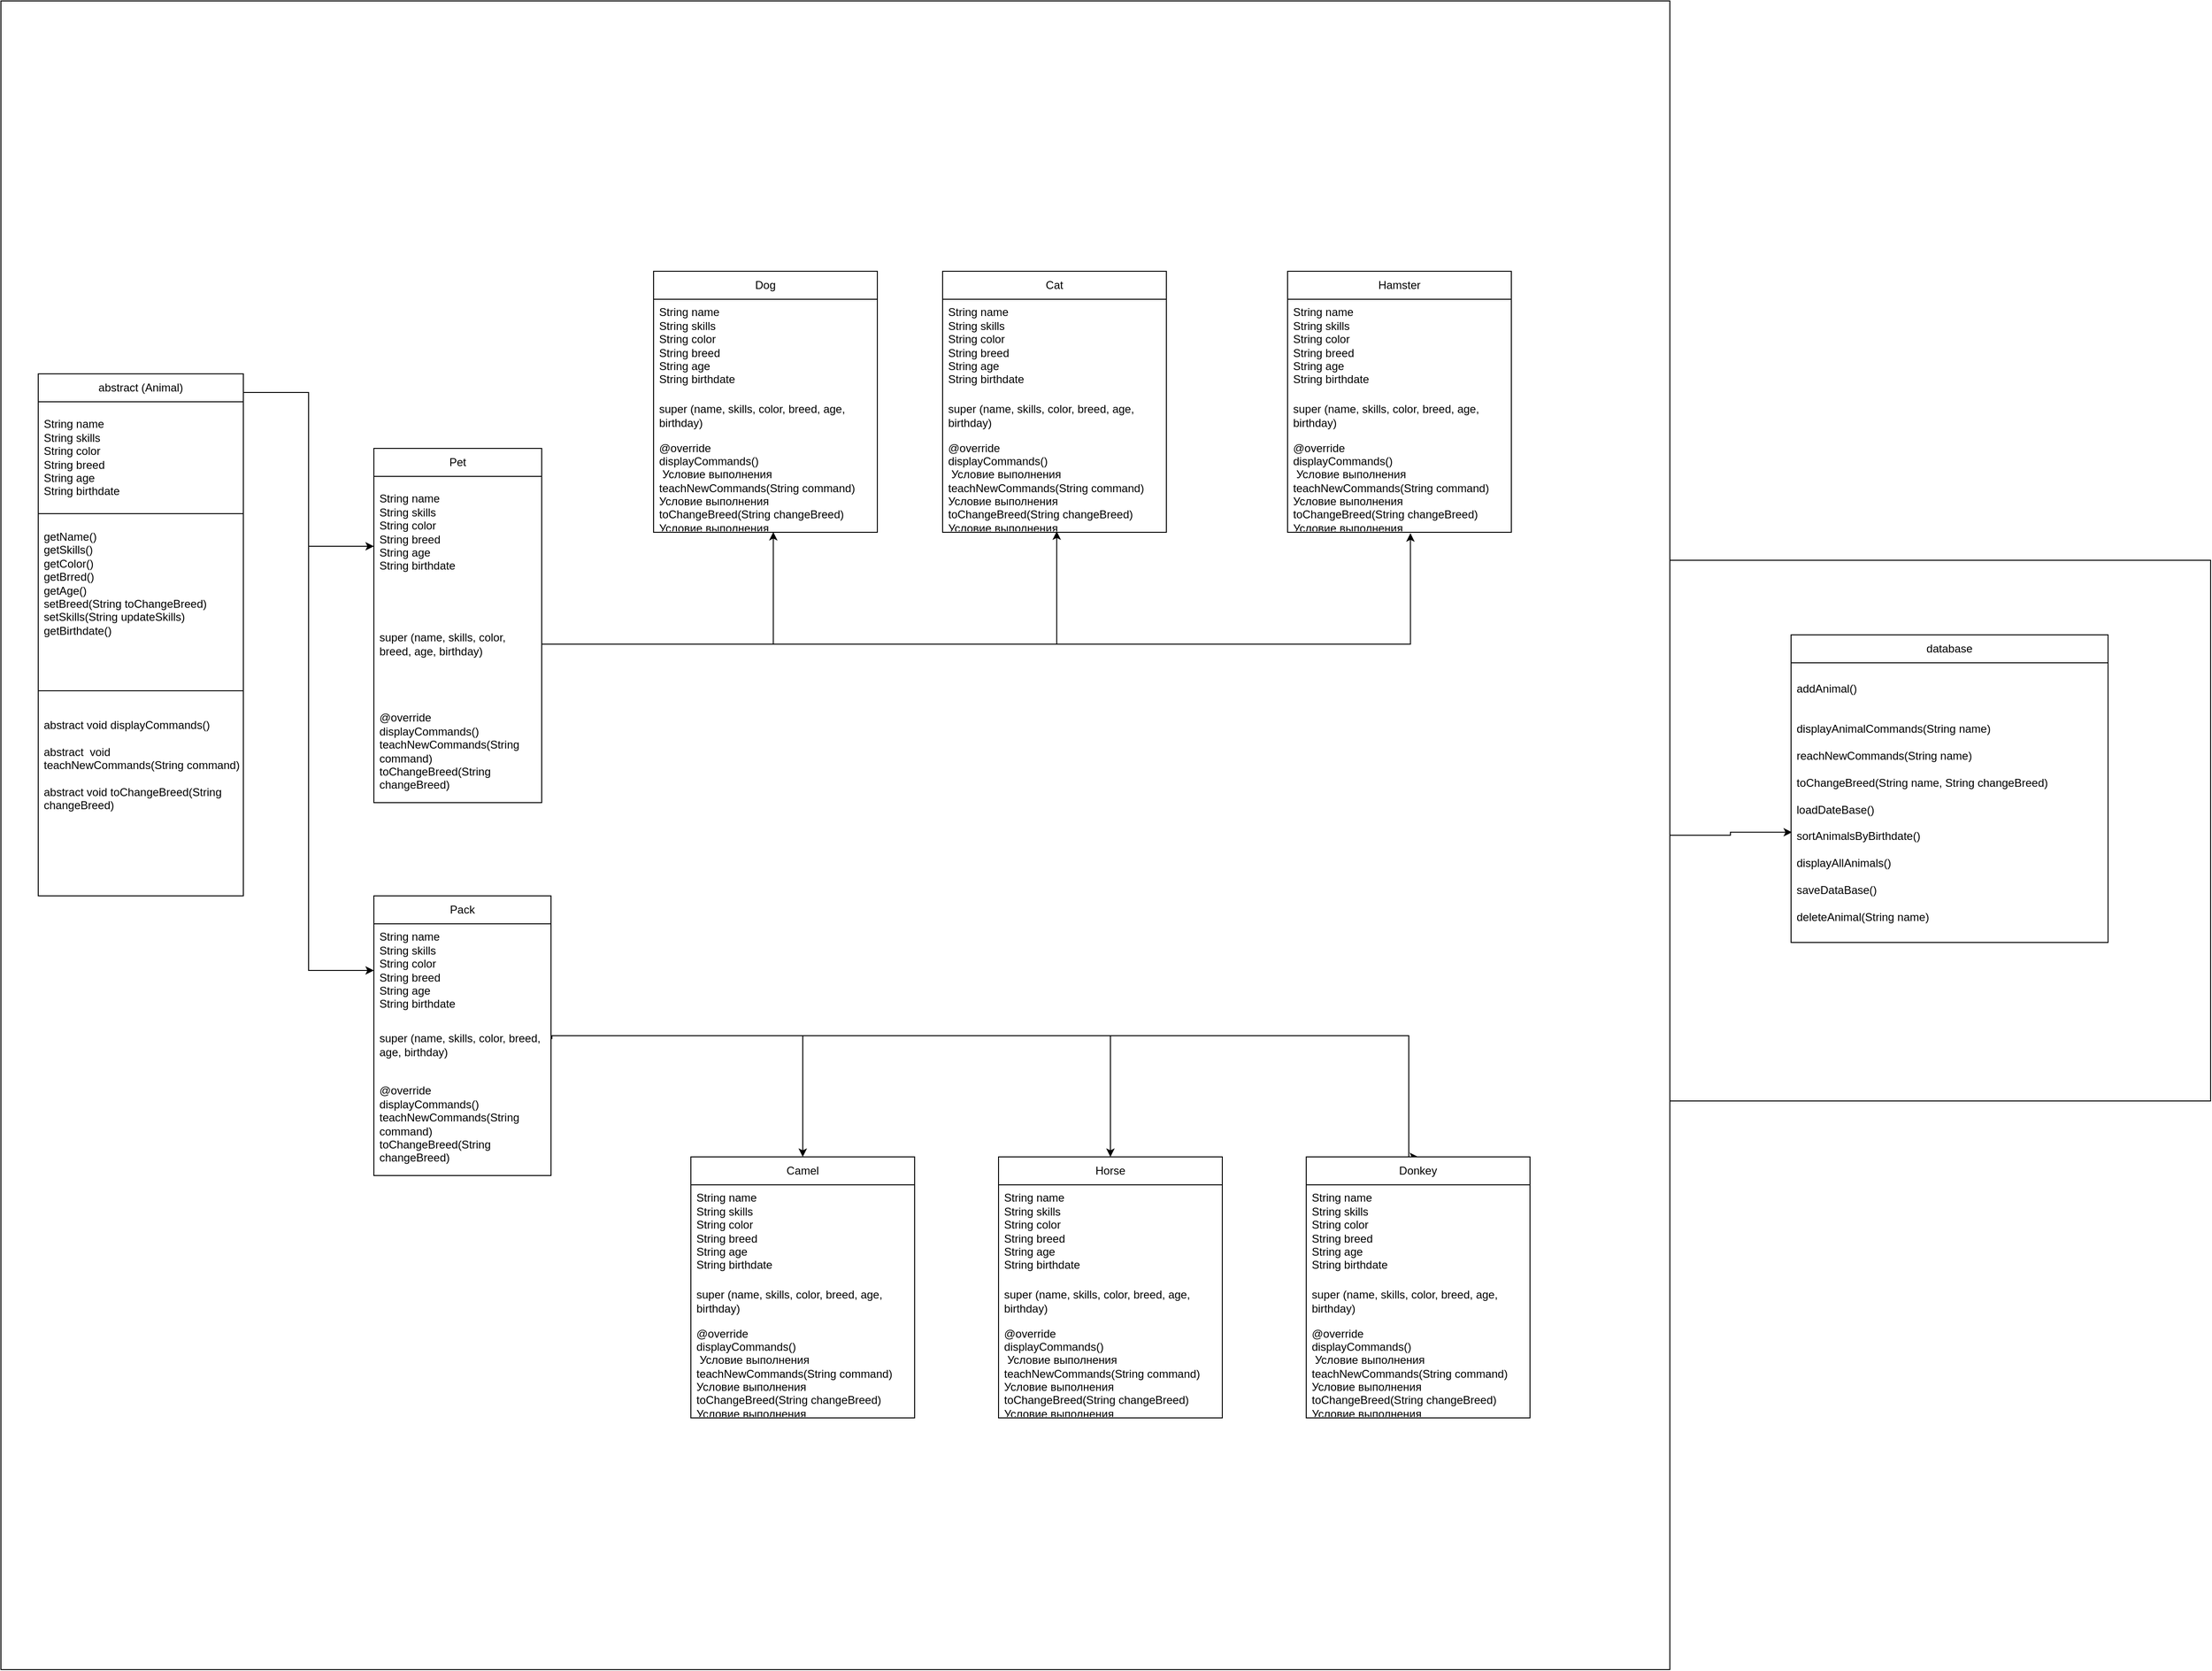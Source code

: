 <mxfile version="23.1.2" type="device">
  <diagram id="R2lEEEUBdFMjLlhIrx00" name="Page-1">
    <mxGraphModel dx="2049" dy="2230" grid="1" gridSize="10" guides="1" tooltips="1" connect="1" arrows="1" fold="1" page="1" pageScale="1" pageWidth="850" pageHeight="1100" math="0" shadow="0" extFonts="Permanent Marker^https://fonts.googleapis.com/css?family=Permanent+Marker">
      <root>
        <mxCell id="0" />
        <mxCell id="1" parent="0" />
        <mxCell id="tL--wQGstm_6XkyzvsKM-485" value="" style="whiteSpace=wrap;html=1;aspect=fixed;" parent="1" vertex="1">
          <mxGeometry x="1800" y="330" width="580" height="580" as="geometry" />
        </mxCell>
        <mxCell id="tL--wQGstm_6XkyzvsKM-484" style="edgeStyle=orthogonalEdgeStyle;rounded=0;orthogonalLoop=1;jettySize=auto;html=1;entryX=0.003;entryY=0.606;entryDx=0;entryDy=0;entryPerimeter=0;" parent="1" source="tL--wQGstm_6XkyzvsKM-483" target="tL--wQGstm_6XkyzvsKM-480" edge="1">
          <mxGeometry relative="1" as="geometry" />
        </mxCell>
        <mxCell id="tL--wQGstm_6XkyzvsKM-483" value="" style="whiteSpace=wrap;html=1;aspect=fixed;" parent="1" vertex="1">
          <mxGeometry x="10" y="-270" width="1790" height="1790" as="geometry" />
        </mxCell>
        <mxCell id="tL--wQGstm_6XkyzvsKM-2" value="Pet" style="swimlane;fontStyle=0;childLayout=stackLayout;horizontal=1;startSize=30;horizontalStack=0;resizeParent=1;resizeParentMax=0;resizeLast=0;collapsible=1;marginBottom=0;whiteSpace=wrap;html=1;" parent="1" vertex="1">
          <mxGeometry x="410" y="210" width="180" height="380" as="geometry" />
        </mxCell>
        <mxCell id="tL--wQGstm_6XkyzvsKM-3" value="String name&lt;br&gt;String skills&lt;br&gt;String color&lt;br&gt;String breed&lt;br&gt;String age&lt;br&gt;String birthdate" style="text;strokeColor=none;fillColor=none;align=left;verticalAlign=middle;spacingLeft=4;spacingRight=4;overflow=hidden;points=[[0,0.5],[1,0.5]];portConstraint=eastwest;rotatable=0;whiteSpace=wrap;html=1;" parent="tL--wQGstm_6XkyzvsKM-2" vertex="1">
          <mxGeometry y="30" width="180" height="120" as="geometry" />
        </mxCell>
        <mxCell id="tL--wQGstm_6XkyzvsKM-4" value="super (name, skills, color, breed, age, birthday)" style="text;strokeColor=none;fillColor=none;align=left;verticalAlign=middle;spacingLeft=4;spacingRight=4;overflow=hidden;points=[[0,0.5],[1,0.5]];portConstraint=eastwest;rotatable=0;whiteSpace=wrap;html=1;" parent="tL--wQGstm_6XkyzvsKM-2" vertex="1">
          <mxGeometry y="150" width="180" height="120" as="geometry" />
        </mxCell>
        <mxCell id="tL--wQGstm_6XkyzvsKM-5" value="@override&lt;br&gt;displayCommands()&lt;br&gt;teachNewCommands(String command)&lt;br&gt;toChangeBreed(String changeBreed)" style="text;strokeColor=none;fillColor=none;align=left;verticalAlign=middle;spacingLeft=4;spacingRight=4;overflow=hidden;points=[[0,0.5],[1,0.5]];portConstraint=eastwest;rotatable=0;whiteSpace=wrap;html=1;" parent="tL--wQGstm_6XkyzvsKM-2" vertex="1">
          <mxGeometry y="270" width="180" height="110" as="geometry" />
        </mxCell>
        <mxCell id="tL--wQGstm_6XkyzvsKM-473" style="edgeStyle=orthogonalEdgeStyle;rounded=0;orthogonalLoop=1;jettySize=auto;html=1;entryX=0.5;entryY=0;entryDx=0;entryDy=0;exitX=1.005;exitY=0.394;exitDx=0;exitDy=0;exitPerimeter=0;" parent="1" source="tL--wQGstm_6XkyzvsKM-8" target="tL--wQGstm_6XkyzvsKM-469" edge="1">
          <mxGeometry relative="1" as="geometry">
            <Array as="points">
              <mxPoint x="601" y="840" />
              <mxPoint x="1520" y="840" />
            </Array>
          </mxGeometry>
        </mxCell>
        <mxCell id="tL--wQGstm_6XkyzvsKM-6" value="Pack" style="swimlane;fontStyle=0;childLayout=stackLayout;horizontal=1;startSize=30;horizontalStack=0;resizeParent=1;resizeParentMax=0;resizeLast=0;collapsible=1;marginBottom=0;whiteSpace=wrap;html=1;" parent="1" vertex="1">
          <mxGeometry x="410" y="690" width="190" height="300" as="geometry" />
        </mxCell>
        <mxCell id="tL--wQGstm_6XkyzvsKM-7" value="String name&lt;br style=&quot;border-color: var(--border-color);&quot;&gt;String skills&lt;br style=&quot;border-color: var(--border-color);&quot;&gt;String color&lt;br style=&quot;border-color: var(--border-color);&quot;&gt;String breed&lt;br style=&quot;border-color: var(--border-color);&quot;&gt;String age&lt;br style=&quot;border-color: var(--border-color);&quot;&gt;String birthdate" style="text;strokeColor=none;fillColor=none;align=left;verticalAlign=middle;spacingLeft=4;spacingRight=4;overflow=hidden;points=[[0,0.5],[1,0.5]];portConstraint=eastwest;rotatable=0;whiteSpace=wrap;html=1;" parent="tL--wQGstm_6XkyzvsKM-6" vertex="1">
          <mxGeometry y="30" width="190" height="100" as="geometry" />
        </mxCell>
        <mxCell id="tL--wQGstm_6XkyzvsKM-8" value="super (name, skills, color, breed, age, birthday)" style="text;strokeColor=none;fillColor=none;align=left;verticalAlign=middle;spacingLeft=4;spacingRight=4;overflow=hidden;points=[[0,0.5],[1,0.5]];portConstraint=eastwest;rotatable=0;whiteSpace=wrap;html=1;" parent="tL--wQGstm_6XkyzvsKM-6" vertex="1">
          <mxGeometry y="130" width="190" height="60" as="geometry" />
        </mxCell>
        <mxCell id="tL--wQGstm_6XkyzvsKM-9" value="@override&lt;br style=&quot;border-color: var(--border-color);&quot;&gt;displayCommands()&lt;br style=&quot;border-color: var(--border-color);&quot;&gt;teachNewCommands(String command)&lt;br style=&quot;border-color: var(--border-color);&quot;&gt;toChangeBreed(String changeBreed)" style="text;strokeColor=none;fillColor=none;align=left;verticalAlign=middle;spacingLeft=4;spacingRight=4;overflow=hidden;points=[[0,0.5],[1,0.5]];portConstraint=eastwest;rotatable=0;whiteSpace=wrap;html=1;" parent="tL--wQGstm_6XkyzvsKM-6" vertex="1">
          <mxGeometry y="190" width="190" height="110" as="geometry" />
        </mxCell>
        <mxCell id="tL--wQGstm_6XkyzvsKM-21" style="edgeStyle=orthogonalEdgeStyle;rounded=0;orthogonalLoop=1;jettySize=auto;html=1;" parent="1" source="tL--wQGstm_6XkyzvsKM-10" target="tL--wQGstm_6XkyzvsKM-2" edge="1">
          <mxGeometry relative="1" as="geometry">
            <Array as="points">
              <mxPoint x="340" y="150" />
              <mxPoint x="340" y="315" />
            </Array>
          </mxGeometry>
        </mxCell>
        <mxCell id="tL--wQGstm_6XkyzvsKM-10" value="abstract (Animal)" style="swimlane;fontStyle=0;childLayout=stackLayout;horizontal=1;startSize=30;horizontalStack=0;resizeParent=1;resizeParentMax=0;resizeLast=0;collapsible=1;marginBottom=0;whiteSpace=wrap;html=1;" parent="1" vertex="1">
          <mxGeometry x="50" y="130" width="220" height="150" as="geometry" />
        </mxCell>
        <mxCell id="tL--wQGstm_6XkyzvsKM-11" value="String name&lt;br&gt;String skills&lt;br&gt;String color&amp;nbsp;&lt;br&gt;String breed&lt;br&gt;String age&lt;br&gt;String birthdate" style="text;strokeColor=none;fillColor=none;align=left;verticalAlign=middle;spacingLeft=4;spacingRight=4;overflow=hidden;points=[[0,0.5],[1,0.5]];portConstraint=eastwest;rotatable=0;whiteSpace=wrap;html=1;" parent="tL--wQGstm_6XkyzvsKM-10" vertex="1">
          <mxGeometry y="30" width="220" height="120" as="geometry" />
        </mxCell>
        <mxCell id="tL--wQGstm_6XkyzvsKM-17" value="" style="whiteSpace=wrap;html=1;aspect=fixed;" parent="1" vertex="1">
          <mxGeometry x="50" y="280" width="220" height="220" as="geometry" />
        </mxCell>
        <mxCell id="tL--wQGstm_6XkyzvsKM-18" value="getName()&lt;br&gt;getSkills()&lt;br&gt;getColor()&lt;br&gt;getBrred()&lt;br&gt;getAge()&lt;br&gt;setBreed(String toChangeBreed)&lt;br&gt;setSkills(String updateSkills)&lt;br&gt;getBirthdate()&lt;br&gt;" style="text;strokeColor=none;fillColor=none;align=left;verticalAlign=middle;spacingLeft=4;spacingRight=4;overflow=hidden;points=[[0,0.5],[1,0.5]];portConstraint=eastwest;rotatable=0;whiteSpace=wrap;html=1;" parent="1" vertex="1">
          <mxGeometry x="50" y="290" width="230" height="130" as="geometry" />
        </mxCell>
        <mxCell id="tL--wQGstm_6XkyzvsKM-19" value="" style="whiteSpace=wrap;html=1;aspect=fixed;" parent="1" vertex="1">
          <mxGeometry x="50" y="470" width="220" height="220" as="geometry" />
        </mxCell>
        <mxCell id="tL--wQGstm_6XkyzvsKM-20" value="abstract void displayCommands()&lt;br&gt;&lt;br&gt;abstract&amp;nbsp; void teachNewCommands(String command)&lt;br&gt;&lt;br&gt;abstract void toChangeBreed(String changeBreed)" style="text;strokeColor=none;fillColor=none;align=left;verticalAlign=middle;spacingLeft=4;spacingRight=4;overflow=hidden;points=[[0,0.5],[1,0.5]];portConstraint=eastwest;rotatable=0;whiteSpace=wrap;html=1;" parent="1" vertex="1">
          <mxGeometry x="50" y="485" width="230" height="130" as="geometry" />
        </mxCell>
        <mxCell id="tL--wQGstm_6XkyzvsKM-22" style="edgeStyle=orthogonalEdgeStyle;rounded=0;orthogonalLoop=1;jettySize=auto;html=1;exitX=1;exitY=0.5;exitDx=0;exitDy=0;entryX=0;entryY=0.5;entryDx=0;entryDy=0;" parent="1" source="tL--wQGstm_6XkyzvsKM-11" target="tL--wQGstm_6XkyzvsKM-7" edge="1">
          <mxGeometry relative="1" as="geometry">
            <Array as="points">
              <mxPoint x="270" y="150" />
              <mxPoint x="340" y="150" />
              <mxPoint x="340" y="770" />
            </Array>
          </mxGeometry>
        </mxCell>
        <mxCell id="tL--wQGstm_6XkyzvsKM-24" value="Cat" style="swimlane;fontStyle=0;childLayout=stackLayout;horizontal=1;startSize=30;horizontalStack=0;resizeParent=1;resizeParentMax=0;resizeLast=0;collapsible=1;marginBottom=0;whiteSpace=wrap;html=1;" parent="1" vertex="1">
          <mxGeometry x="1020" y="20" width="240" height="280" as="geometry" />
        </mxCell>
        <mxCell id="tL--wQGstm_6XkyzvsKM-25" value="String name&lt;br style=&quot;border-color: var(--border-color);&quot;&gt;String skills&lt;br style=&quot;border-color: var(--border-color);&quot;&gt;String color&lt;br style=&quot;border-color: var(--border-color);&quot;&gt;String breed&lt;br style=&quot;border-color: var(--border-color);&quot;&gt;String age&lt;br style=&quot;border-color: var(--border-color);&quot;&gt;String birthdate" style="text;strokeColor=none;fillColor=none;align=left;verticalAlign=middle;spacingLeft=4;spacingRight=4;overflow=hidden;points=[[0,0.5],[1,0.5]];portConstraint=eastwest;rotatable=0;whiteSpace=wrap;html=1;" parent="tL--wQGstm_6XkyzvsKM-24" vertex="1">
          <mxGeometry y="30" width="240" height="100" as="geometry" />
        </mxCell>
        <mxCell id="tL--wQGstm_6XkyzvsKM-26" value="super (name, skills, color, breed, age, birthday)" style="text;strokeColor=none;fillColor=none;align=left;verticalAlign=middle;spacingLeft=4;spacingRight=4;overflow=hidden;points=[[0,0.5],[1,0.5]];portConstraint=eastwest;rotatable=0;whiteSpace=wrap;html=1;" parent="tL--wQGstm_6XkyzvsKM-24" vertex="1">
          <mxGeometry y="130" width="240" height="50" as="geometry" />
        </mxCell>
        <mxCell id="tL--wQGstm_6XkyzvsKM-27" value="@override&lt;br style=&quot;border-color: var(--border-color);&quot;&gt;displayCommands()&lt;br&gt;&amp;nbsp;Условие выполнения&lt;br style=&quot;border-color: var(--border-color);&quot;&gt;teachNewCommands(String command)&lt;br&gt;Условие выполнения&lt;br style=&quot;border-color: var(--border-color);&quot;&gt;toChangeBreed(String changeBreed)&lt;br&gt;Условие выполнения" style="text;strokeColor=none;fillColor=none;align=left;verticalAlign=middle;spacingLeft=4;spacingRight=4;overflow=hidden;points=[[0,0.5],[1,0.5]];portConstraint=eastwest;rotatable=0;whiteSpace=wrap;html=1;" parent="tL--wQGstm_6XkyzvsKM-24" vertex="1">
          <mxGeometry y="180" width="240" height="100" as="geometry" />
        </mxCell>
        <mxCell id="tL--wQGstm_6XkyzvsKM-453" value="Hamster" style="swimlane;fontStyle=0;childLayout=stackLayout;horizontal=1;startSize=30;horizontalStack=0;resizeParent=1;resizeParentMax=0;resizeLast=0;collapsible=1;marginBottom=0;whiteSpace=wrap;html=1;" parent="1" vertex="1">
          <mxGeometry x="1390" y="20" width="240" height="280" as="geometry" />
        </mxCell>
        <mxCell id="tL--wQGstm_6XkyzvsKM-454" value="String name&lt;br style=&quot;border-color: var(--border-color);&quot;&gt;String skills&lt;br style=&quot;border-color: var(--border-color);&quot;&gt;String color&lt;br style=&quot;border-color: var(--border-color);&quot;&gt;String breed&lt;br style=&quot;border-color: var(--border-color);&quot;&gt;String age&lt;br style=&quot;border-color: var(--border-color);&quot;&gt;String birthdate" style="text;strokeColor=none;fillColor=none;align=left;verticalAlign=middle;spacingLeft=4;spacingRight=4;overflow=hidden;points=[[0,0.5],[1,0.5]];portConstraint=eastwest;rotatable=0;whiteSpace=wrap;html=1;" parent="tL--wQGstm_6XkyzvsKM-453" vertex="1">
          <mxGeometry y="30" width="240" height="100" as="geometry" />
        </mxCell>
        <mxCell id="tL--wQGstm_6XkyzvsKM-455" value="super (name, skills, color, breed, age, birthday)" style="text;strokeColor=none;fillColor=none;align=left;verticalAlign=middle;spacingLeft=4;spacingRight=4;overflow=hidden;points=[[0,0.5],[1,0.5]];portConstraint=eastwest;rotatable=0;whiteSpace=wrap;html=1;" parent="tL--wQGstm_6XkyzvsKM-453" vertex="1">
          <mxGeometry y="130" width="240" height="50" as="geometry" />
        </mxCell>
        <mxCell id="tL--wQGstm_6XkyzvsKM-456" value="@override&lt;br style=&quot;border-color: var(--border-color);&quot;&gt;displayCommands()&lt;br&gt;&amp;nbsp;Условие выполнения&lt;br style=&quot;border-color: var(--border-color);&quot;&gt;teachNewCommands(String command)&lt;br&gt;Условие выполнения&lt;br style=&quot;border-color: var(--border-color);&quot;&gt;toChangeBreed(String changeBreed)&lt;br&gt;Условие выполнения" style="text;strokeColor=none;fillColor=none;align=left;verticalAlign=middle;spacingLeft=4;spacingRight=4;overflow=hidden;points=[[0,0.5],[1,0.5]];portConstraint=eastwest;rotatable=0;whiteSpace=wrap;html=1;" parent="tL--wQGstm_6XkyzvsKM-453" vertex="1">
          <mxGeometry y="180" width="240" height="100" as="geometry" />
        </mxCell>
        <mxCell id="tL--wQGstm_6XkyzvsKM-457" value="Dog" style="swimlane;fontStyle=0;childLayout=stackLayout;horizontal=1;startSize=30;horizontalStack=0;resizeParent=1;resizeParentMax=0;resizeLast=0;collapsible=1;marginBottom=0;whiteSpace=wrap;html=1;" parent="1" vertex="1">
          <mxGeometry x="710" y="20" width="240" height="280" as="geometry" />
        </mxCell>
        <mxCell id="tL--wQGstm_6XkyzvsKM-458" value="String name&lt;br style=&quot;border-color: var(--border-color);&quot;&gt;String skills&lt;br style=&quot;border-color: var(--border-color);&quot;&gt;String color&lt;br style=&quot;border-color: var(--border-color);&quot;&gt;String breed&lt;br style=&quot;border-color: var(--border-color);&quot;&gt;String age&lt;br style=&quot;border-color: var(--border-color);&quot;&gt;String birthdate" style="text;strokeColor=none;fillColor=none;align=left;verticalAlign=middle;spacingLeft=4;spacingRight=4;overflow=hidden;points=[[0,0.5],[1,0.5]];portConstraint=eastwest;rotatable=0;whiteSpace=wrap;html=1;" parent="tL--wQGstm_6XkyzvsKM-457" vertex="1">
          <mxGeometry y="30" width="240" height="100" as="geometry" />
        </mxCell>
        <mxCell id="tL--wQGstm_6XkyzvsKM-459" value="super (name, skills, color, breed, age, birthday)" style="text;strokeColor=none;fillColor=none;align=left;verticalAlign=middle;spacingLeft=4;spacingRight=4;overflow=hidden;points=[[0,0.5],[1,0.5]];portConstraint=eastwest;rotatable=0;whiteSpace=wrap;html=1;" parent="tL--wQGstm_6XkyzvsKM-457" vertex="1">
          <mxGeometry y="130" width="240" height="50" as="geometry" />
        </mxCell>
        <mxCell id="tL--wQGstm_6XkyzvsKM-460" value="@override&lt;br style=&quot;border-color: var(--border-color);&quot;&gt;displayCommands()&lt;br&gt;&amp;nbsp;Условие выполнения&lt;br style=&quot;border-color: var(--border-color);&quot;&gt;teachNewCommands(String command)&lt;br&gt;Условие выполнения&lt;br style=&quot;border-color: var(--border-color);&quot;&gt;toChangeBreed(String changeBreed)&lt;br&gt;Условие выполнения" style="text;strokeColor=none;fillColor=none;align=left;verticalAlign=middle;spacingLeft=4;spacingRight=4;overflow=hidden;points=[[0,0.5],[1,0.5]];portConstraint=eastwest;rotatable=0;whiteSpace=wrap;html=1;" parent="tL--wQGstm_6XkyzvsKM-457" vertex="1">
          <mxGeometry y="180" width="240" height="100" as="geometry" />
        </mxCell>
        <mxCell id="tL--wQGstm_6XkyzvsKM-461" value="Camel" style="swimlane;fontStyle=0;childLayout=stackLayout;horizontal=1;startSize=30;horizontalStack=0;resizeParent=1;resizeParentMax=0;resizeLast=0;collapsible=1;marginBottom=0;whiteSpace=wrap;html=1;" parent="1" vertex="1">
          <mxGeometry x="750" y="970" width="240" height="280" as="geometry" />
        </mxCell>
        <mxCell id="tL--wQGstm_6XkyzvsKM-462" value="String name&lt;br style=&quot;border-color: var(--border-color);&quot;&gt;String skills&lt;br style=&quot;border-color: var(--border-color);&quot;&gt;String color&lt;br style=&quot;border-color: var(--border-color);&quot;&gt;String breed&lt;br style=&quot;border-color: var(--border-color);&quot;&gt;String age&lt;br style=&quot;border-color: var(--border-color);&quot;&gt;String birthdate" style="text;strokeColor=none;fillColor=none;align=left;verticalAlign=middle;spacingLeft=4;spacingRight=4;overflow=hidden;points=[[0,0.5],[1,0.5]];portConstraint=eastwest;rotatable=0;whiteSpace=wrap;html=1;" parent="tL--wQGstm_6XkyzvsKM-461" vertex="1">
          <mxGeometry y="30" width="240" height="100" as="geometry" />
        </mxCell>
        <mxCell id="tL--wQGstm_6XkyzvsKM-463" value="super (name, skills, color, breed, age, birthday)" style="text;strokeColor=none;fillColor=none;align=left;verticalAlign=middle;spacingLeft=4;spacingRight=4;overflow=hidden;points=[[0,0.5],[1,0.5]];portConstraint=eastwest;rotatable=0;whiteSpace=wrap;html=1;" parent="tL--wQGstm_6XkyzvsKM-461" vertex="1">
          <mxGeometry y="130" width="240" height="50" as="geometry" />
        </mxCell>
        <mxCell id="tL--wQGstm_6XkyzvsKM-464" value="@override&lt;br style=&quot;border-color: var(--border-color);&quot;&gt;displayCommands()&lt;br&gt;&amp;nbsp;Условие выполнения&lt;br style=&quot;border-color: var(--border-color);&quot;&gt;teachNewCommands(String command)&lt;br&gt;Условие выполнения&lt;br style=&quot;border-color: var(--border-color);&quot;&gt;toChangeBreed(String changeBreed)&lt;br&gt;Условие выполнения" style="text;strokeColor=none;fillColor=none;align=left;verticalAlign=middle;spacingLeft=4;spacingRight=4;overflow=hidden;points=[[0,0.5],[1,0.5]];portConstraint=eastwest;rotatable=0;whiteSpace=wrap;html=1;" parent="tL--wQGstm_6XkyzvsKM-461" vertex="1">
          <mxGeometry y="180" width="240" height="100" as="geometry" />
        </mxCell>
        <mxCell id="tL--wQGstm_6XkyzvsKM-465" value="Horse" style="swimlane;fontStyle=0;childLayout=stackLayout;horizontal=1;startSize=30;horizontalStack=0;resizeParent=1;resizeParentMax=0;resizeLast=0;collapsible=1;marginBottom=0;whiteSpace=wrap;html=1;" parent="1" vertex="1">
          <mxGeometry x="1080" y="970" width="240" height="280" as="geometry" />
        </mxCell>
        <mxCell id="tL--wQGstm_6XkyzvsKM-466" value="String name&lt;br style=&quot;border-color: var(--border-color);&quot;&gt;String skills&lt;br style=&quot;border-color: var(--border-color);&quot;&gt;String color&lt;br style=&quot;border-color: var(--border-color);&quot;&gt;String breed&lt;br style=&quot;border-color: var(--border-color);&quot;&gt;String age&lt;br style=&quot;border-color: var(--border-color);&quot;&gt;String birthdate" style="text;strokeColor=none;fillColor=none;align=left;verticalAlign=middle;spacingLeft=4;spacingRight=4;overflow=hidden;points=[[0,0.5],[1,0.5]];portConstraint=eastwest;rotatable=0;whiteSpace=wrap;html=1;" parent="tL--wQGstm_6XkyzvsKM-465" vertex="1">
          <mxGeometry y="30" width="240" height="100" as="geometry" />
        </mxCell>
        <mxCell id="tL--wQGstm_6XkyzvsKM-467" value="super (name, skills, color, breed, age, birthday)" style="text;strokeColor=none;fillColor=none;align=left;verticalAlign=middle;spacingLeft=4;spacingRight=4;overflow=hidden;points=[[0,0.5],[1,0.5]];portConstraint=eastwest;rotatable=0;whiteSpace=wrap;html=1;" parent="tL--wQGstm_6XkyzvsKM-465" vertex="1">
          <mxGeometry y="130" width="240" height="50" as="geometry" />
        </mxCell>
        <mxCell id="tL--wQGstm_6XkyzvsKM-468" value="@override&lt;br style=&quot;border-color: var(--border-color);&quot;&gt;displayCommands()&lt;br&gt;&amp;nbsp;Условие выполнения&lt;br style=&quot;border-color: var(--border-color);&quot;&gt;teachNewCommands(String command)&lt;br&gt;Условие выполнения&lt;br style=&quot;border-color: var(--border-color);&quot;&gt;toChangeBreed(String changeBreed)&lt;br&gt;Условие выполнения" style="text;strokeColor=none;fillColor=none;align=left;verticalAlign=middle;spacingLeft=4;spacingRight=4;overflow=hidden;points=[[0,0.5],[1,0.5]];portConstraint=eastwest;rotatable=0;whiteSpace=wrap;html=1;" parent="tL--wQGstm_6XkyzvsKM-465" vertex="1">
          <mxGeometry y="180" width="240" height="100" as="geometry" />
        </mxCell>
        <mxCell id="tL--wQGstm_6XkyzvsKM-469" value="Donkey" style="swimlane;fontStyle=0;childLayout=stackLayout;horizontal=1;startSize=30;horizontalStack=0;resizeParent=1;resizeParentMax=0;resizeLast=0;collapsible=1;marginBottom=0;whiteSpace=wrap;html=1;" parent="1" vertex="1">
          <mxGeometry x="1410" y="970" width="240" height="280" as="geometry" />
        </mxCell>
        <mxCell id="tL--wQGstm_6XkyzvsKM-470" value="String name&lt;br style=&quot;border-color: var(--border-color);&quot;&gt;String skills&lt;br style=&quot;border-color: var(--border-color);&quot;&gt;String color&lt;br style=&quot;border-color: var(--border-color);&quot;&gt;String breed&lt;br style=&quot;border-color: var(--border-color);&quot;&gt;String age&lt;br style=&quot;border-color: var(--border-color);&quot;&gt;String birthdate" style="text;strokeColor=none;fillColor=none;align=left;verticalAlign=middle;spacingLeft=4;spacingRight=4;overflow=hidden;points=[[0,0.5],[1,0.5]];portConstraint=eastwest;rotatable=0;whiteSpace=wrap;html=1;" parent="tL--wQGstm_6XkyzvsKM-469" vertex="1">
          <mxGeometry y="30" width="240" height="100" as="geometry" />
        </mxCell>
        <mxCell id="tL--wQGstm_6XkyzvsKM-471" value="super (name, skills, color, breed, age, birthday)" style="text;strokeColor=none;fillColor=none;align=left;verticalAlign=middle;spacingLeft=4;spacingRight=4;overflow=hidden;points=[[0,0.5],[1,0.5]];portConstraint=eastwest;rotatable=0;whiteSpace=wrap;html=1;" parent="tL--wQGstm_6XkyzvsKM-469" vertex="1">
          <mxGeometry y="130" width="240" height="50" as="geometry" />
        </mxCell>
        <mxCell id="tL--wQGstm_6XkyzvsKM-472" value="@override&lt;br style=&quot;border-color: var(--border-color);&quot;&gt;displayCommands()&lt;br&gt;&amp;nbsp;Условие выполнения&lt;br style=&quot;border-color: var(--border-color);&quot;&gt;teachNewCommands(String command)&lt;br&gt;Условие выполнения&lt;br style=&quot;border-color: var(--border-color);&quot;&gt;toChangeBreed(String changeBreed)&lt;br&gt;Условие выполнения" style="text;strokeColor=none;fillColor=none;align=left;verticalAlign=middle;spacingLeft=4;spacingRight=4;overflow=hidden;points=[[0,0.5],[1,0.5]];portConstraint=eastwest;rotatable=0;whiteSpace=wrap;html=1;" parent="tL--wQGstm_6XkyzvsKM-469" vertex="1">
          <mxGeometry y="180" width="240" height="100" as="geometry" />
        </mxCell>
        <mxCell id="tL--wQGstm_6XkyzvsKM-474" style="edgeStyle=orthogonalEdgeStyle;rounded=0;orthogonalLoop=1;jettySize=auto;html=1;entryX=0.5;entryY=0;entryDx=0;entryDy=0;" parent="1" source="tL--wQGstm_6XkyzvsKM-8" target="tL--wQGstm_6XkyzvsKM-465" edge="1">
          <mxGeometry relative="1" as="geometry">
            <Array as="points">
              <mxPoint x="1200" y="840" />
            </Array>
          </mxGeometry>
        </mxCell>
        <mxCell id="tL--wQGstm_6XkyzvsKM-475" style="edgeStyle=orthogonalEdgeStyle;rounded=0;orthogonalLoop=1;jettySize=auto;html=1;entryX=0.5;entryY=0;entryDx=0;entryDy=0;" parent="1" source="tL--wQGstm_6XkyzvsKM-8" target="tL--wQGstm_6XkyzvsKM-461" edge="1">
          <mxGeometry relative="1" as="geometry">
            <Array as="points">
              <mxPoint x="870" y="840" />
            </Array>
          </mxGeometry>
        </mxCell>
        <mxCell id="tL--wQGstm_6XkyzvsKM-476" style="edgeStyle=orthogonalEdgeStyle;rounded=0;orthogonalLoop=1;jettySize=auto;html=1;entryX=0.549;entryY=1.01;entryDx=0;entryDy=0;entryPerimeter=0;" parent="1" source="tL--wQGstm_6XkyzvsKM-4" target="tL--wQGstm_6XkyzvsKM-456" edge="1">
          <mxGeometry relative="1" as="geometry" />
        </mxCell>
        <mxCell id="tL--wQGstm_6XkyzvsKM-477" style="edgeStyle=orthogonalEdgeStyle;rounded=0;orthogonalLoop=1;jettySize=auto;html=1;entryX=0.535;entryY=0.997;entryDx=0;entryDy=0;entryPerimeter=0;" parent="1" source="tL--wQGstm_6XkyzvsKM-4" target="tL--wQGstm_6XkyzvsKM-460" edge="1">
          <mxGeometry relative="1" as="geometry" />
        </mxCell>
        <mxCell id="tL--wQGstm_6XkyzvsKM-478" style="edgeStyle=orthogonalEdgeStyle;rounded=0;orthogonalLoop=1;jettySize=auto;html=1;entryX=0.51;entryY=0.99;entryDx=0;entryDy=0;entryPerimeter=0;" parent="1" source="tL--wQGstm_6XkyzvsKM-4" target="tL--wQGstm_6XkyzvsKM-27" edge="1">
          <mxGeometry relative="1" as="geometry" />
        </mxCell>
        <mxCell id="tL--wQGstm_6XkyzvsKM-479" value="database" style="swimlane;fontStyle=0;childLayout=stackLayout;horizontal=1;startSize=30;horizontalStack=0;resizeParent=1;resizeParentMax=0;resizeLast=0;collapsible=1;marginBottom=0;whiteSpace=wrap;html=1;" parent="1" vertex="1">
          <mxGeometry x="1930" y="410" width="340" height="330" as="geometry" />
        </mxCell>
        <mxCell id="tL--wQGstm_6XkyzvsKM-480" value="addAnimal()&lt;br&gt;&lt;br&gt;&lt;br&gt;displayAnimalCommands(String name)&lt;br&gt;&lt;br&gt;reachNewCommands(String name)&lt;br&gt;&lt;br&gt;toChangeBreed(String name, String changeBreed)&lt;br&gt;&lt;br&gt;loadDateBase()&lt;br&gt;&lt;br&gt;sortAnimalsByBirthdate()&lt;br&gt;&lt;br&gt;displayAllAnimals()&lt;br&gt;&lt;br&gt;saveDataBase()&lt;br&gt;&lt;br&gt;deleteAnimal(String name)" style="text;strokeColor=none;fillColor=none;align=left;verticalAlign=middle;spacingLeft=4;spacingRight=4;overflow=hidden;points=[[0,0.5],[1,0.5]];portConstraint=eastwest;rotatable=0;whiteSpace=wrap;html=1;" parent="tL--wQGstm_6XkyzvsKM-479" vertex="1">
          <mxGeometry y="30" width="340" height="300" as="geometry" />
        </mxCell>
      </root>
    </mxGraphModel>
  </diagram>
</mxfile>
